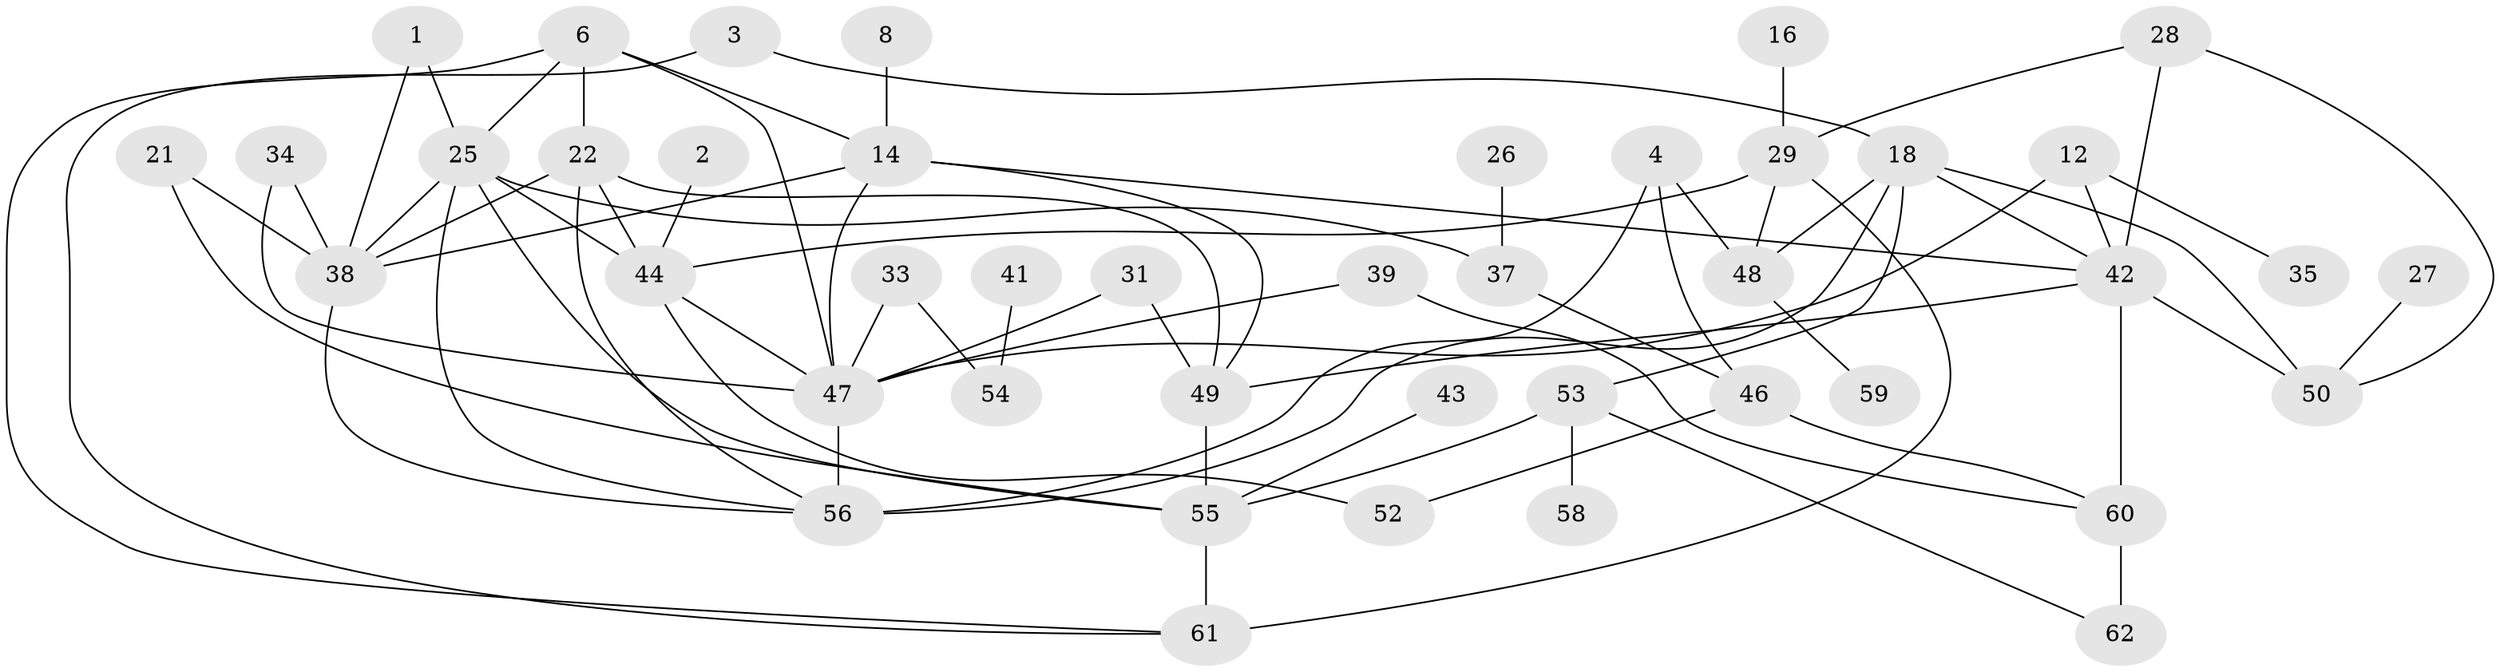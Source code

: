 // original degree distribution, {3: 0.16260162601626016, 2: 0.25203252032520324, 1: 0.1951219512195122, 4: 0.15447154471544716, 5: 0.04878048780487805, 0: 0.15447154471544716, 6: 0.032520325203252036}
// Generated by graph-tools (version 1.1) at 2025/49/03/09/25 03:49:14]
// undirected, 43 vertices, 73 edges
graph export_dot {
graph [start="1"]
  node [color=gray90,style=filled];
  1;
  2;
  3;
  4;
  6;
  8;
  12;
  14;
  16;
  18;
  21;
  22;
  25;
  26;
  27;
  28;
  29;
  31;
  33;
  34;
  35;
  37;
  38;
  39;
  41;
  42;
  43;
  44;
  46;
  47;
  48;
  49;
  50;
  52;
  53;
  54;
  55;
  56;
  58;
  59;
  60;
  61;
  62;
  1 -- 25 [weight=1.0];
  1 -- 38 [weight=1.0];
  2 -- 44 [weight=1.0];
  3 -- 18 [weight=1.0];
  3 -- 61 [weight=1.0];
  4 -- 46 [weight=1.0];
  4 -- 48 [weight=1.0];
  4 -- 56 [weight=1.0];
  6 -- 14 [weight=1.0];
  6 -- 22 [weight=1.0];
  6 -- 25 [weight=1.0];
  6 -- 47 [weight=1.0];
  6 -- 61 [weight=1.0];
  8 -- 14 [weight=1.0];
  12 -- 35 [weight=1.0];
  12 -- 42 [weight=1.0];
  12 -- 47 [weight=1.0];
  14 -- 38 [weight=1.0];
  14 -- 42 [weight=1.0];
  14 -- 47 [weight=1.0];
  14 -- 49 [weight=1.0];
  16 -- 29 [weight=1.0];
  18 -- 42 [weight=1.0];
  18 -- 48 [weight=1.0];
  18 -- 50 [weight=1.0];
  18 -- 53 [weight=1.0];
  18 -- 56 [weight=2.0];
  21 -- 38 [weight=1.0];
  21 -- 55 [weight=1.0];
  22 -- 38 [weight=1.0];
  22 -- 44 [weight=1.0];
  22 -- 49 [weight=1.0];
  22 -- 56 [weight=1.0];
  25 -- 37 [weight=1.0];
  25 -- 38 [weight=1.0];
  25 -- 44 [weight=1.0];
  25 -- 55 [weight=1.0];
  25 -- 56 [weight=1.0];
  26 -- 37 [weight=1.0];
  27 -- 50 [weight=1.0];
  28 -- 29 [weight=1.0];
  28 -- 42 [weight=1.0];
  28 -- 50 [weight=1.0];
  29 -- 44 [weight=1.0];
  29 -- 48 [weight=1.0];
  29 -- 61 [weight=2.0];
  31 -- 47 [weight=1.0];
  31 -- 49 [weight=1.0];
  33 -- 47 [weight=1.0];
  33 -- 54 [weight=1.0];
  34 -- 38 [weight=1.0];
  34 -- 47 [weight=1.0];
  37 -- 46 [weight=1.0];
  38 -- 56 [weight=1.0];
  39 -- 47 [weight=1.0];
  39 -- 60 [weight=1.0];
  41 -- 54 [weight=1.0];
  42 -- 49 [weight=1.0];
  42 -- 50 [weight=1.0];
  42 -- 60 [weight=1.0];
  43 -- 55 [weight=1.0];
  44 -- 47 [weight=1.0];
  44 -- 52 [weight=1.0];
  46 -- 52 [weight=1.0];
  46 -- 60 [weight=1.0];
  47 -- 56 [weight=1.0];
  48 -- 59 [weight=1.0];
  49 -- 55 [weight=1.0];
  53 -- 55 [weight=1.0];
  53 -- 58 [weight=1.0];
  53 -- 62 [weight=1.0];
  55 -- 61 [weight=1.0];
  60 -- 62 [weight=2.0];
}
